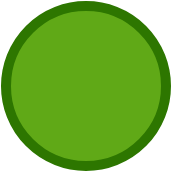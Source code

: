 <mxfile version="24.2.5" type="device">
  <diagram name="Page-1" id="iVaTDxbXRnEBmhYVKFFi">
    <mxGraphModel dx="1434" dy="867" grid="1" gridSize="10" guides="1" tooltips="1" connect="1" arrows="1" fold="1" page="1" pageScale="1" pageWidth="850" pageHeight="1100" math="0" shadow="0">
      <root>
        <mxCell id="0" />
        <mxCell id="1" parent="0" />
        <mxCell id="8oKfqGwCXxuRX9jQALnJ-1" value="" style="ellipse;whiteSpace=wrap;html=1;aspect=fixed;strokeWidth=5;fillColor=#60a917;strokeColor=#2D7600;labelBackgroundColor=none;fontColor=#ffffff;" parent="1" vertex="1">
          <mxGeometry x="560" y="320" width="80" height="80" as="geometry" />
        </mxCell>
      </root>
    </mxGraphModel>
  </diagram>
</mxfile>
